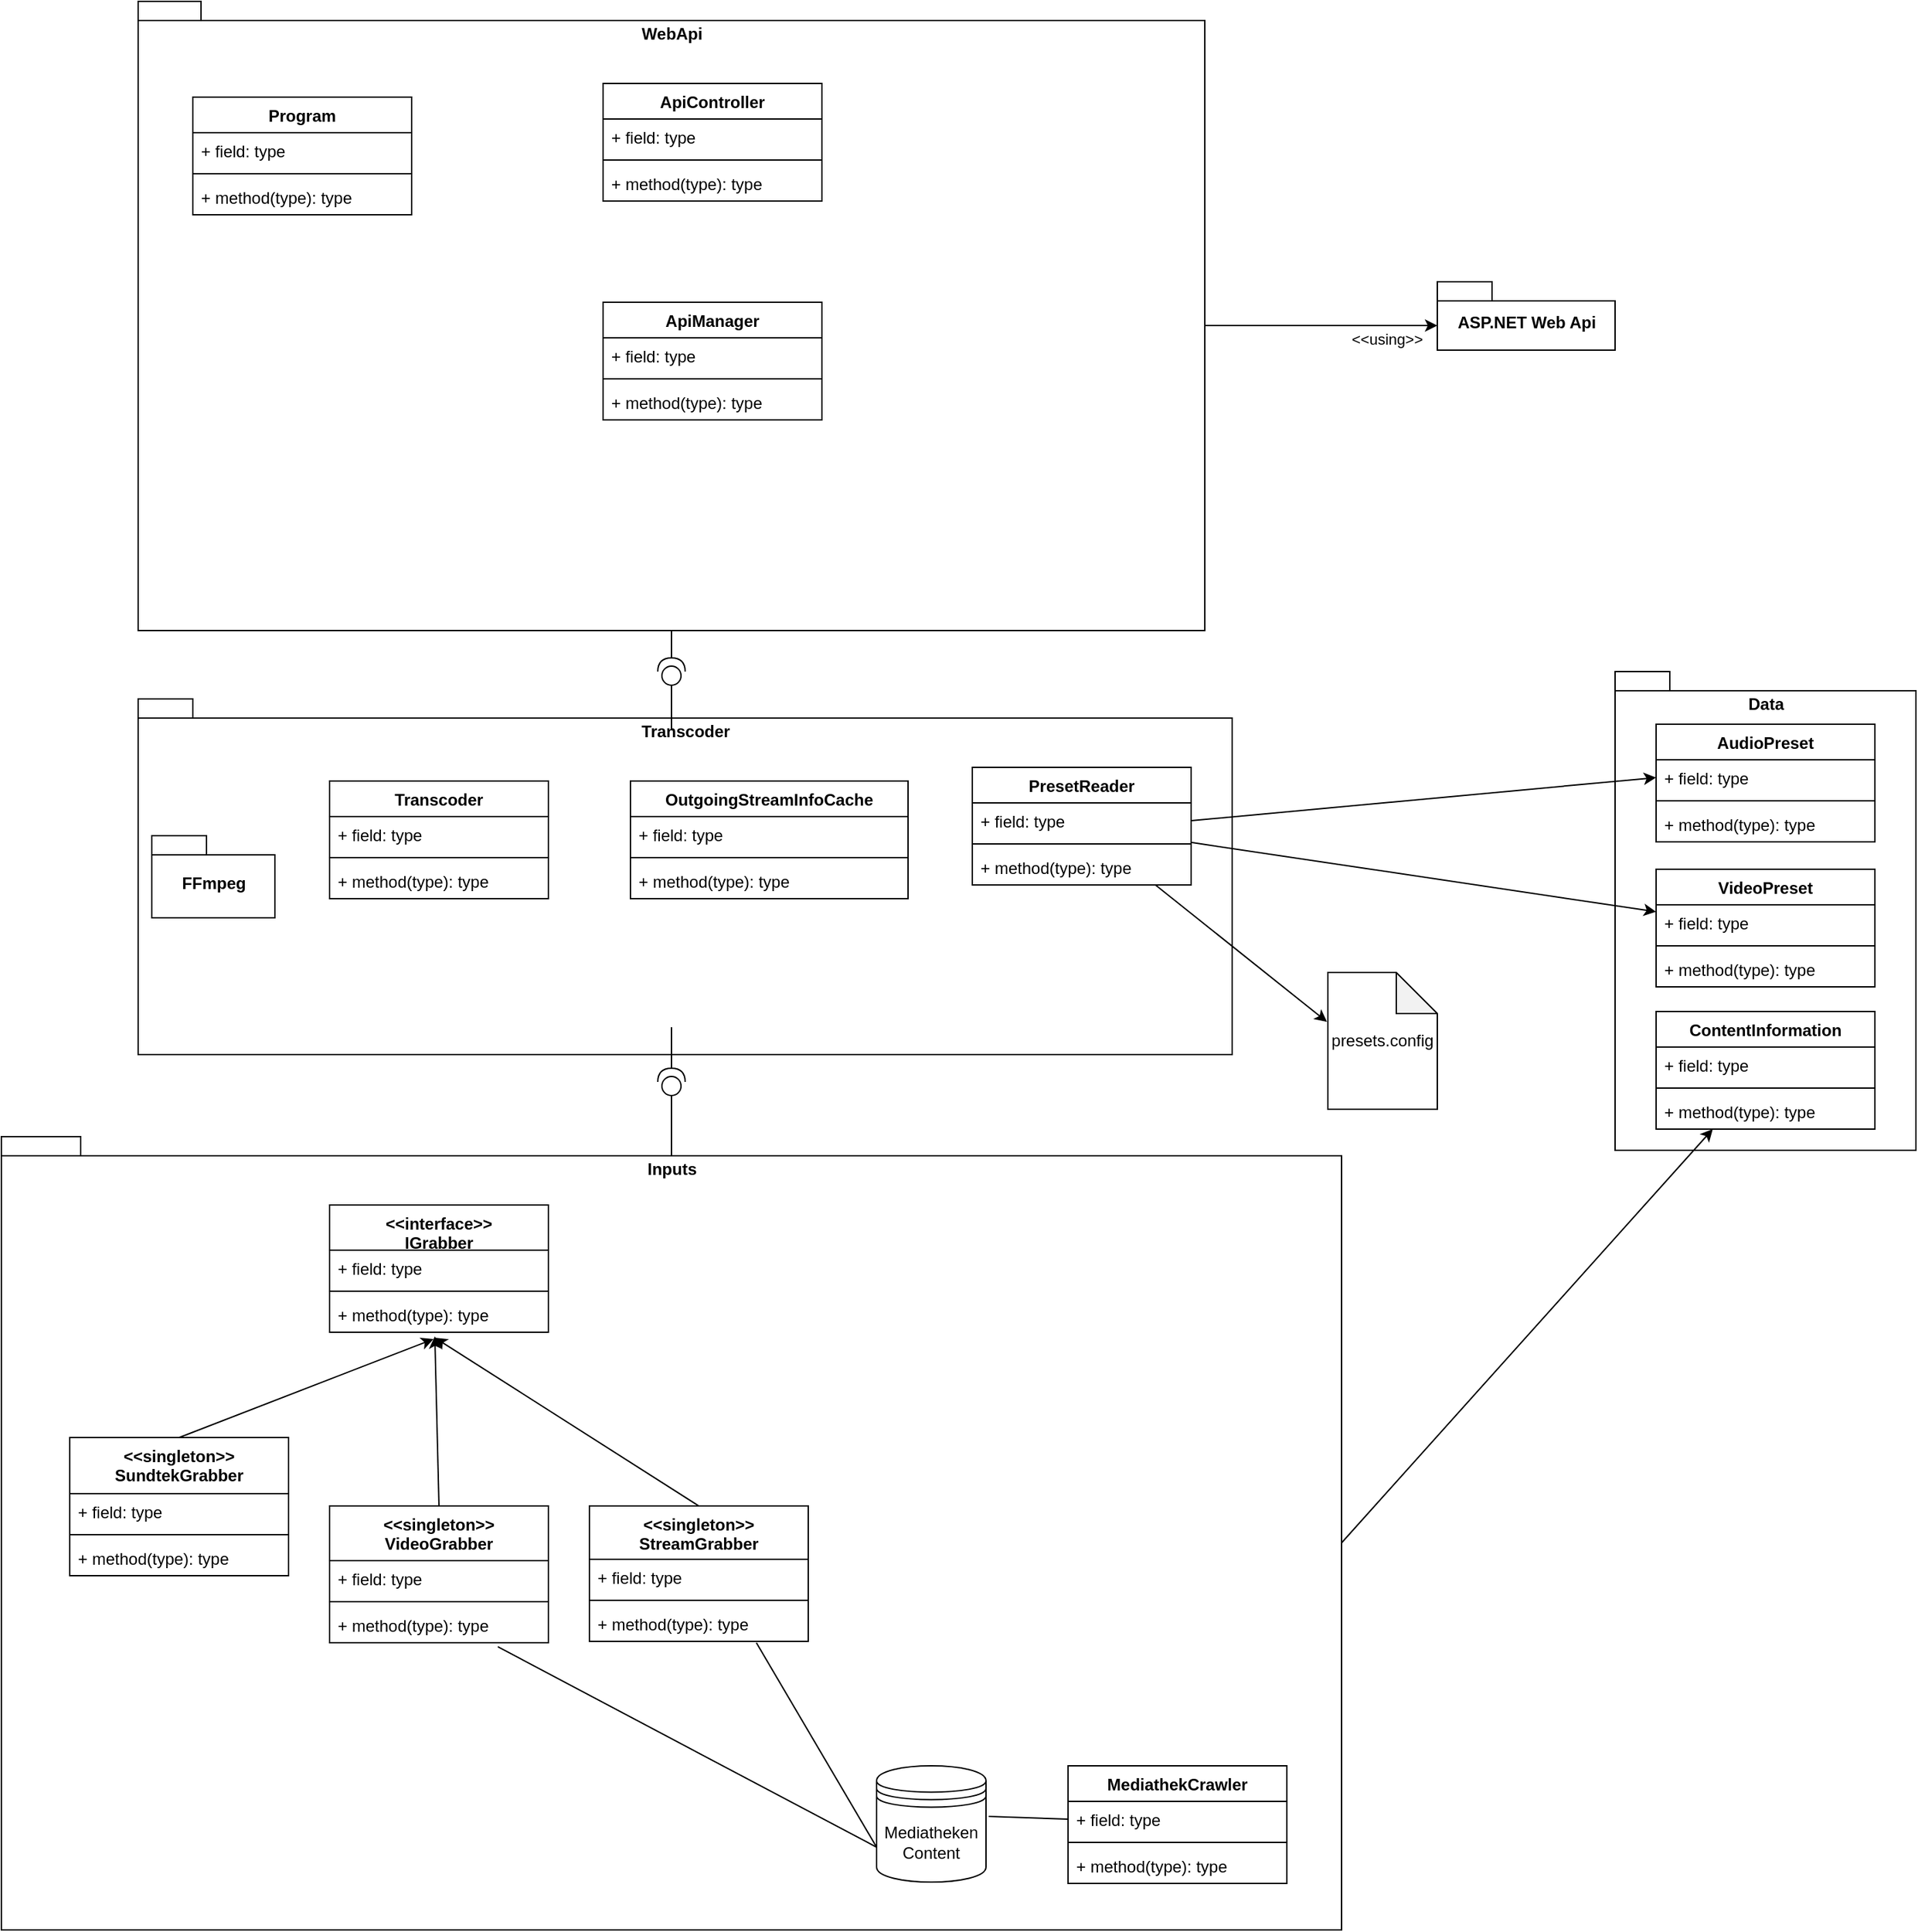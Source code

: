 <mxfile version="13.0.1" type="device"><diagram name="Page-1" id="b5b7bab2-c9e2-2cf4-8b2a-24fd1a2a6d21"><mxGraphModel dx="1673" dy="2111" grid="1" gridSize="10" guides="1" tooltips="1" connect="1" arrows="1" fold="1" page="1" pageScale="1" pageWidth="827" pageHeight="1169" background="#ffffff" math="0" shadow="0"><root><mxCell id="0"/><mxCell id="1" parent="0"/><mxCell id="Hicv4urQQX3qn9e3NL7k-1" value="Inputs" style="shape=folder;fontStyle=1;spacingTop=10;tabWidth=40;tabHeight=14;tabPosition=left;html=1;horizontal=1;verticalAlign=top;" parent="1" vertex="1"><mxGeometry y="-20" width="980" height="580" as="geometry"/></mxCell><mxCell id="Hicv4urQQX3qn9e3NL7k-2" value="WebApi" style="shape=folder;fontStyle=1;spacingTop=10;tabWidth=40;tabHeight=14;tabPosition=left;html=1;verticalAlign=top;" parent="1" vertex="1"><mxGeometry x="100" y="-850" width="780" height="460" as="geometry"/></mxCell><mxCell id="Hicv4urQQX3qn9e3NL7k-4" value="&lt;&lt;singleton&gt;&gt;&#10;SundtekGrabber" style="swimlane;fontStyle=1;align=center;verticalAlign=top;childLayout=stackLayout;horizontal=1;startSize=41;horizontalStack=0;resizeParent=1;resizeParentMax=0;resizeLast=0;collapsible=1;marginBottom=0;" parent="1" vertex="1"><mxGeometry x="50" y="200" width="160" height="101" as="geometry"/></mxCell><mxCell id="Hicv4urQQX3qn9e3NL7k-5" value="+ field: type" style="text;strokeColor=none;fillColor=none;align=left;verticalAlign=top;spacingLeft=4;spacingRight=4;overflow=hidden;rotatable=0;points=[[0,0.5],[1,0.5]];portConstraint=eastwest;" parent="Hicv4urQQX3qn9e3NL7k-4" vertex="1"><mxGeometry y="41" width="160" height="26" as="geometry"/></mxCell><mxCell id="Hicv4urQQX3qn9e3NL7k-6" value="" style="line;strokeWidth=1;fillColor=none;align=left;verticalAlign=middle;spacingTop=-1;spacingLeft=3;spacingRight=3;rotatable=0;labelPosition=right;points=[];portConstraint=eastwest;" parent="Hicv4urQQX3qn9e3NL7k-4" vertex="1"><mxGeometry y="67" width="160" height="8" as="geometry"/></mxCell><mxCell id="Hicv4urQQX3qn9e3NL7k-7" value="+ method(type): type" style="text;strokeColor=none;fillColor=none;align=left;verticalAlign=top;spacingLeft=4;spacingRight=4;overflow=hidden;rotatable=0;points=[[0,0.5],[1,0.5]];portConstraint=eastwest;" parent="Hicv4urQQX3qn9e3NL7k-4" vertex="1"><mxGeometry y="75" width="160" height="26" as="geometry"/></mxCell><mxCell id="Hicv4urQQX3qn9e3NL7k-18" value="Mediatheken Content" style="shape=datastore;whiteSpace=wrap;html=1;" parent="1" vertex="1"><mxGeometry x="640" y="440" width="80" height="85" as="geometry"/></mxCell><mxCell id="Hicv4urQQX3qn9e3NL7k-19" value="" style="endArrow=classic;html=1;exitX=0.5;exitY=0;exitDx=0;exitDy=0;entryX=0.475;entryY=1.192;entryDx=0;entryDy=0;entryPerimeter=0;" parent="1" source="Hicv4urQQX3qn9e3NL7k-4" target="Hicv4urQQX3qn9e3NL7k-33" edge="1"><mxGeometry width="50" height="50" relative="1" as="geometry"><mxPoint x="770" y="610" as="sourcePoint"/><mxPoint x="320" y="150" as="targetPoint"/></mxGeometry></mxCell><mxCell id="Hicv4urQQX3qn9e3NL7k-20" value="" style="endArrow=classic;html=1;entryX=0.481;entryY=1.115;entryDx=0;entryDy=0;exitX=0.5;exitY=0;exitDx=0;exitDy=0;entryPerimeter=0;" parent="1" source="Hicv4urQQX3qn9e3NL7k-12" target="Hicv4urQQX3qn9e3NL7k-33" edge="1"><mxGeometry width="50" height="50" relative="1" as="geometry"><mxPoint x="770" y="610" as="sourcePoint"/><mxPoint x="320" y="150" as="targetPoint"/></mxGeometry></mxCell><mxCell id="Hicv4urQQX3qn9e3NL7k-21" value="" style="endArrow=classic;html=1;entryX=0.481;entryY=1.154;entryDx=0;entryDy=0;exitX=0.5;exitY=0;exitDx=0;exitDy=0;entryPerimeter=0;" parent="1" source="Hicv4urQQX3qn9e3NL7k-8" target="Hicv4urQQX3qn9e3NL7k-33" edge="1"><mxGeometry width="50" height="50" relative="1" as="geometry"><mxPoint x="770" y="610" as="sourcePoint"/><mxPoint x="320" y="150" as="targetPoint"/></mxGeometry></mxCell><mxCell id="Hicv4urQQX3qn9e3NL7k-12" value="&lt;&lt;singleton&gt;&gt;&#10;VideoGrabber" style="swimlane;fontStyle=1;align=center;verticalAlign=top;childLayout=stackLayout;horizontal=1;startSize=40;horizontalStack=0;resizeParent=1;resizeParentMax=0;resizeLast=0;collapsible=1;marginBottom=0;" parent="1" vertex="1"><mxGeometry x="240" y="250" width="160" height="100" as="geometry"/></mxCell><mxCell id="Hicv4urQQX3qn9e3NL7k-13" value="+ field: type" style="text;strokeColor=none;fillColor=none;align=left;verticalAlign=top;spacingLeft=4;spacingRight=4;overflow=hidden;rotatable=0;points=[[0,0.5],[1,0.5]];portConstraint=eastwest;" parent="Hicv4urQQX3qn9e3NL7k-12" vertex="1"><mxGeometry y="40" width="160" height="26" as="geometry"/></mxCell><mxCell id="Hicv4urQQX3qn9e3NL7k-14" value="" style="line;strokeWidth=1;fillColor=none;align=left;verticalAlign=middle;spacingTop=-1;spacingLeft=3;spacingRight=3;rotatable=0;labelPosition=right;points=[];portConstraint=eastwest;" parent="Hicv4urQQX3qn9e3NL7k-12" vertex="1"><mxGeometry y="66" width="160" height="8" as="geometry"/></mxCell><mxCell id="Hicv4urQQX3qn9e3NL7k-15" value="+ method(type): type" style="text;strokeColor=none;fillColor=none;align=left;verticalAlign=top;spacingLeft=4;spacingRight=4;overflow=hidden;rotatable=0;points=[[0,0.5],[1,0.5]];portConstraint=eastwest;" parent="Hicv4urQQX3qn9e3NL7k-12" vertex="1"><mxGeometry y="74" width="160" height="26" as="geometry"/></mxCell><mxCell id="Hicv4urQQX3qn9e3NL7k-8" value="&lt;&lt;singleton&gt;&gt;&#10;StreamGrabber" style="swimlane;fontStyle=1;align=center;verticalAlign=top;childLayout=stackLayout;horizontal=1;startSize=39;horizontalStack=0;resizeParent=1;resizeParentMax=0;resizeLast=0;collapsible=1;marginBottom=0;" parent="1" vertex="1"><mxGeometry x="430" y="250" width="160" height="99" as="geometry"/></mxCell><mxCell id="Hicv4urQQX3qn9e3NL7k-9" value="+ field: type" style="text;strokeColor=none;fillColor=none;align=left;verticalAlign=top;spacingLeft=4;spacingRight=4;overflow=hidden;rotatable=0;points=[[0,0.5],[1,0.5]];portConstraint=eastwest;" parent="Hicv4urQQX3qn9e3NL7k-8" vertex="1"><mxGeometry y="39" width="160" height="26" as="geometry"/></mxCell><mxCell id="Hicv4urQQX3qn9e3NL7k-10" value="" style="line;strokeWidth=1;fillColor=none;align=left;verticalAlign=middle;spacingTop=-1;spacingLeft=3;spacingRight=3;rotatable=0;labelPosition=right;points=[];portConstraint=eastwest;" parent="Hicv4urQQX3qn9e3NL7k-8" vertex="1"><mxGeometry y="65" width="160" height="8" as="geometry"/></mxCell><mxCell id="Hicv4urQQX3qn9e3NL7k-11" value="+ method(type): type" style="text;strokeColor=none;fillColor=none;align=left;verticalAlign=top;spacingLeft=4;spacingRight=4;overflow=hidden;rotatable=0;points=[[0,0.5],[1,0.5]];portConstraint=eastwest;" parent="Hicv4urQQX3qn9e3NL7k-8" vertex="1"><mxGeometry y="73" width="160" height="26" as="geometry"/></mxCell><mxCell id="Hicv4urQQX3qn9e3NL7k-23" value="" style="endArrow=none;html=1;entryX=0;entryY=0.7;entryDx=0;entryDy=0;exitX=0.769;exitY=1.115;exitDx=0;exitDy=0;exitPerimeter=0;" parent="1" source="Hicv4urQQX3qn9e3NL7k-15" target="Hicv4urQQX3qn9e3NL7k-18" edge="1"><mxGeometry width="50" height="50" relative="1" as="geometry"><mxPoint x="770" y="610" as="sourcePoint"/><mxPoint x="820" y="560" as="targetPoint"/></mxGeometry></mxCell><mxCell id="Hicv4urQQX3qn9e3NL7k-24" value="" style="endArrow=none;html=1;entryX=0;entryY=0.7;entryDx=0;entryDy=0;exitX=0.763;exitY=1.038;exitDx=0;exitDy=0;exitPerimeter=0;" parent="1" source="Hicv4urQQX3qn9e3NL7k-11" target="Hicv4urQQX3qn9e3NL7k-18" edge="1"><mxGeometry width="50" height="50" relative="1" as="geometry"><mxPoint x="770" y="610" as="sourcePoint"/><mxPoint x="820" y="560" as="targetPoint"/></mxGeometry></mxCell><mxCell id="Hicv4urQQX3qn9e3NL7k-29" value="" style="endArrow=none;html=1;entryX=0;entryY=0.5;entryDx=0;entryDy=0;exitX=1.025;exitY=0.435;exitDx=0;exitDy=0;exitPerimeter=0;" parent="1" source="Hicv4urQQX3qn9e3NL7k-18" target="Hicv4urQQX3qn9e3NL7k-26" edge="1"><mxGeometry width="50" height="50" relative="1" as="geometry"><mxPoint x="770" y="610" as="sourcePoint"/><mxPoint x="820" y="560" as="targetPoint"/></mxGeometry></mxCell><mxCell id="Hicv4urQQX3qn9e3NL7k-30" value="&lt;&lt;interface&gt;&gt;&#10;IGrabber" style="swimlane;fontStyle=1;align=center;verticalAlign=top;childLayout=stackLayout;horizontal=1;startSize=33;horizontalStack=0;resizeParent=1;resizeParentMax=0;resizeLast=0;collapsible=1;marginBottom=0;" parent="1" vertex="1"><mxGeometry x="240" y="30" width="160" height="93" as="geometry"/></mxCell><mxCell id="Hicv4urQQX3qn9e3NL7k-31" value="+ field: type" style="text;strokeColor=none;fillColor=none;align=left;verticalAlign=top;spacingLeft=4;spacingRight=4;overflow=hidden;rotatable=0;points=[[0,0.5],[1,0.5]];portConstraint=eastwest;" parent="Hicv4urQQX3qn9e3NL7k-30" vertex="1"><mxGeometry y="33" width="160" height="26" as="geometry"/></mxCell><mxCell id="Hicv4urQQX3qn9e3NL7k-32" value="" style="line;strokeWidth=1;fillColor=none;align=left;verticalAlign=middle;spacingTop=-1;spacingLeft=3;spacingRight=3;rotatable=0;labelPosition=right;points=[];portConstraint=eastwest;" parent="Hicv4urQQX3qn9e3NL7k-30" vertex="1"><mxGeometry y="59" width="160" height="8" as="geometry"/></mxCell><mxCell id="Hicv4urQQX3qn9e3NL7k-33" value="+ method(type): type" style="text;strokeColor=none;fillColor=none;align=left;verticalAlign=top;spacingLeft=4;spacingRight=4;overflow=hidden;rotatable=0;points=[[0,0.5],[1,0.5]];portConstraint=eastwest;" parent="Hicv4urQQX3qn9e3NL7k-30" vertex="1"><mxGeometry y="67" width="160" height="26" as="geometry"/></mxCell><mxCell id="Hicv4urQQX3qn9e3NL7k-25" value="MediathekCrawler" style="swimlane;fontStyle=1;align=center;verticalAlign=top;childLayout=stackLayout;horizontal=1;startSize=26;horizontalStack=0;resizeParent=1;resizeParentMax=0;resizeLast=0;collapsible=1;marginBottom=0;" parent="1" vertex="1"><mxGeometry x="780" y="440" width="160" height="86" as="geometry"/></mxCell><mxCell id="Hicv4urQQX3qn9e3NL7k-26" value="+ field: type" style="text;strokeColor=none;fillColor=none;align=left;verticalAlign=top;spacingLeft=4;spacingRight=4;overflow=hidden;rotatable=0;points=[[0,0.5],[1,0.5]];portConstraint=eastwest;" parent="Hicv4urQQX3qn9e3NL7k-25" vertex="1"><mxGeometry y="26" width="160" height="26" as="geometry"/></mxCell><mxCell id="Hicv4urQQX3qn9e3NL7k-27" value="" style="line;strokeWidth=1;fillColor=none;align=left;verticalAlign=middle;spacingTop=-1;spacingLeft=3;spacingRight=3;rotatable=0;labelPosition=right;points=[];portConstraint=eastwest;" parent="Hicv4urQQX3qn9e3NL7k-25" vertex="1"><mxGeometry y="52" width="160" height="8" as="geometry"/></mxCell><mxCell id="Hicv4urQQX3qn9e3NL7k-28" value="+ method(type): type" style="text;strokeColor=none;fillColor=none;align=left;verticalAlign=top;spacingLeft=4;spacingRight=4;overflow=hidden;rotatable=0;points=[[0,0.5],[1,0.5]];portConstraint=eastwest;" parent="Hicv4urQQX3qn9e3NL7k-25" vertex="1"><mxGeometry y="60" width="160" height="26" as="geometry"/></mxCell><mxCell id="Hicv4urQQX3qn9e3NL7k-35" value="ASP.NET Web Api" style="shape=folder;fontStyle=1;spacingTop=10;tabWidth=40;tabHeight=14;tabPosition=left;html=1;" parent="1" vertex="1"><mxGeometry x="1050" y="-645" width="130" height="50" as="geometry"/></mxCell><mxCell id="Hicv4urQQX3qn9e3NL7k-36" value="" style="endArrow=classic;html=1;entryX=0;entryY=0;entryDx=0;entryDy=32;entryPerimeter=0;exitX=0;exitY=0;exitDx=780;exitDy=237;exitPerimeter=0;" parent="1" source="Hicv4urQQX3qn9e3NL7k-2" target="Hicv4urQQX3qn9e3NL7k-35" edge="1"><mxGeometry width="50" height="50" relative="1" as="geometry"><mxPoint x="560" y="-390" as="sourcePoint"/><mxPoint x="610" y="-440" as="targetPoint"/></mxGeometry></mxCell><mxCell id="Hicv4urQQX3qn9e3NL7k-37" value="&amp;lt;&amp;lt;using&amp;gt;&amp;gt;" style="edgeLabel;html=1;align=center;verticalAlign=middle;resizable=0;points=[];" parent="Hicv4urQQX3qn9e3NL7k-36" vertex="1" connectable="0"><mxGeometry x="0.253" y="-4" relative="1" as="geometry"><mxPoint x="26" y="6" as="offset"/></mxGeometry></mxCell><mxCell id="Hicv4urQQX3qn9e3NL7k-42" value="Transcoder" style="shape=folder;fontStyle=1;spacingTop=10;tabWidth=40;tabHeight=14;tabPosition=left;html=1;verticalAlign=top;" parent="1" vertex="1"><mxGeometry x="100" y="-340" width="800" height="260" as="geometry"/></mxCell><mxCell id="Hicv4urQQX3qn9e3NL7k-45" value="FFmpeg" style="shape=folder;fontStyle=1;spacingTop=10;tabWidth=40;tabHeight=14;tabPosition=left;html=1;" parent="1" vertex="1"><mxGeometry x="110" y="-240" width="90" height="60" as="geometry"/></mxCell><mxCell id="Hicv4urQQX3qn9e3NL7k-63" value="" style="shape=providedRequiredInterface;html=1;verticalLabelPosition=bottom;rotation=-90;" parent="1" vertex="1"><mxGeometry x="480" y="-70" width="20" height="20" as="geometry"/></mxCell><mxCell id="Hicv4urQQX3qn9e3NL7k-64" value="" style="shape=providedRequiredInterface;html=1;verticalLabelPosition=bottom;rotation=-90;" parent="1" vertex="1"><mxGeometry x="480" y="-370" width="20" height="20" as="geometry"/></mxCell><mxCell id="Hicv4urQQX3qn9e3NL7k-65" value="" style="endArrow=none;html=1;exitX=0;exitY=0.5;exitDx=0;exitDy=0;exitPerimeter=0;entryX=0.5;entryY=0.024;entryDx=0;entryDy=0;entryPerimeter=0;" parent="1" source="Hicv4urQQX3qn9e3NL7k-63" target="Hicv4urQQX3qn9e3NL7k-1" edge="1"><mxGeometry width="50" height="50" relative="1" as="geometry"><mxPoint x="720" y="-190" as="sourcePoint"/><mxPoint x="490" y="-10" as="targetPoint"/></mxGeometry></mxCell><mxCell id="Hicv4urQQX3qn9e3NL7k-66" value="" style="endArrow=none;html=1;entryX=1;entryY=0.5;entryDx=0;entryDy=0;entryPerimeter=0;" parent="1" target="Hicv4urQQX3qn9e3NL7k-63" edge="1"><mxGeometry width="50" height="50" relative="1" as="geometry"><mxPoint x="490" y="-100" as="sourcePoint"/><mxPoint x="770" y="-240" as="targetPoint"/></mxGeometry></mxCell><mxCell id="Hicv4urQQX3qn9e3NL7k-67" value="" style="endArrow=none;html=1;exitX=1;exitY=0.5;exitDx=0;exitDy=0;exitPerimeter=0;entryX=0.5;entryY=1;entryDx=0;entryDy=0;entryPerimeter=0;" parent="1" source="Hicv4urQQX3qn9e3NL7k-64" target="Hicv4urQQX3qn9e3NL7k-2" edge="1"><mxGeometry width="50" height="50" relative="1" as="geometry"><mxPoint x="700" y="-10" as="sourcePoint"/><mxPoint x="750" y="-60" as="targetPoint"/></mxGeometry></mxCell><mxCell id="Hicv4urQQX3qn9e3NL7k-68" value="" style="endArrow=none;html=1;entryX=0;entryY=0.5;entryDx=0;entryDy=0;entryPerimeter=0;" parent="1" target="Hicv4urQQX3qn9e3NL7k-64" edge="1"><mxGeometry width="50" height="50" relative="1" as="geometry"><mxPoint x="490" y="-317" as="sourcePoint"/><mxPoint x="750" y="-60" as="targetPoint"/></mxGeometry></mxCell><mxCell id="Hicv4urQQX3qn9e3NL7k-38" value="ApiController" style="swimlane;fontStyle=1;align=center;verticalAlign=top;childLayout=stackLayout;horizontal=1;startSize=26;horizontalStack=0;resizeParent=1;resizeParentMax=0;resizeLast=0;collapsible=1;marginBottom=0;" parent="1" vertex="1"><mxGeometry x="440" y="-790" width="160" height="86" as="geometry"/></mxCell><mxCell id="Hicv4urQQX3qn9e3NL7k-39" value="+ field: type" style="text;strokeColor=none;fillColor=none;align=left;verticalAlign=top;spacingLeft=4;spacingRight=4;overflow=hidden;rotatable=0;points=[[0,0.5],[1,0.5]];portConstraint=eastwest;" parent="Hicv4urQQX3qn9e3NL7k-38" vertex="1"><mxGeometry y="26" width="160" height="26" as="geometry"/></mxCell><mxCell id="Hicv4urQQX3qn9e3NL7k-40" value="" style="line;strokeWidth=1;fillColor=none;align=left;verticalAlign=middle;spacingTop=-1;spacingLeft=3;spacingRight=3;rotatable=0;labelPosition=right;points=[];portConstraint=eastwest;" parent="Hicv4urQQX3qn9e3NL7k-38" vertex="1"><mxGeometry y="52" width="160" height="8" as="geometry"/></mxCell><mxCell id="Hicv4urQQX3qn9e3NL7k-41" value="+ method(type): type" style="text;strokeColor=none;fillColor=none;align=left;verticalAlign=top;spacingLeft=4;spacingRight=4;overflow=hidden;rotatable=0;points=[[0,0.5],[1,0.5]];portConstraint=eastwest;" parent="Hicv4urQQX3qn9e3NL7k-38" vertex="1"><mxGeometry y="60" width="160" height="26" as="geometry"/></mxCell><mxCell id="jn7UwbHRHGk1uHxZpsAY-1" value="ApiManager" style="swimlane;fontStyle=1;align=center;verticalAlign=top;childLayout=stackLayout;horizontal=1;startSize=26;horizontalStack=0;resizeParent=1;resizeParentMax=0;resizeLast=0;collapsible=1;marginBottom=0;" vertex="1" parent="1"><mxGeometry x="440" y="-630" width="160" height="86" as="geometry"/></mxCell><mxCell id="jn7UwbHRHGk1uHxZpsAY-2" value="+ field: type" style="text;strokeColor=none;fillColor=none;align=left;verticalAlign=top;spacingLeft=4;spacingRight=4;overflow=hidden;rotatable=0;points=[[0,0.5],[1,0.5]];portConstraint=eastwest;" vertex="1" parent="jn7UwbHRHGk1uHxZpsAY-1"><mxGeometry y="26" width="160" height="26" as="geometry"/></mxCell><mxCell id="jn7UwbHRHGk1uHxZpsAY-3" value="" style="line;strokeWidth=1;fillColor=none;align=left;verticalAlign=middle;spacingTop=-1;spacingLeft=3;spacingRight=3;rotatable=0;labelPosition=right;points=[];portConstraint=eastwest;" vertex="1" parent="jn7UwbHRHGk1uHxZpsAY-1"><mxGeometry y="52" width="160" height="8" as="geometry"/></mxCell><mxCell id="jn7UwbHRHGk1uHxZpsAY-4" value="+ method(type): type" style="text;strokeColor=none;fillColor=none;align=left;verticalAlign=top;spacingLeft=4;spacingRight=4;overflow=hidden;rotatable=0;points=[[0,0.5],[1,0.5]];portConstraint=eastwest;" vertex="1" parent="jn7UwbHRHGk1uHxZpsAY-1"><mxGeometry y="60" width="160" height="26" as="geometry"/></mxCell><mxCell id="jn7UwbHRHGk1uHxZpsAY-25" value="Data" style="shape=folder;fontStyle=1;spacingTop=10;tabWidth=40;tabHeight=14;tabPosition=left;html=1;verticalAlign=top;" vertex="1" parent="1"><mxGeometry x="1180" y="-360" width="220" height="350" as="geometry"/></mxCell><mxCell id="jn7UwbHRHGk1uHxZpsAY-13" value="VideoPreset" style="swimlane;fontStyle=1;align=center;verticalAlign=top;childLayout=stackLayout;horizontal=1;startSize=26;horizontalStack=0;resizeParent=1;resizeParentMax=0;resizeLast=0;collapsible=1;marginBottom=0;" vertex="1" parent="1"><mxGeometry x="1210" y="-215.5" width="160" height="86" as="geometry"/></mxCell><mxCell id="jn7UwbHRHGk1uHxZpsAY-14" value="+ field: type" style="text;strokeColor=none;fillColor=none;align=left;verticalAlign=top;spacingLeft=4;spacingRight=4;overflow=hidden;rotatable=0;points=[[0,0.5],[1,0.5]];portConstraint=eastwest;" vertex="1" parent="jn7UwbHRHGk1uHxZpsAY-13"><mxGeometry y="26" width="160" height="26" as="geometry"/></mxCell><mxCell id="jn7UwbHRHGk1uHxZpsAY-15" value="" style="line;strokeWidth=1;fillColor=none;align=left;verticalAlign=middle;spacingTop=-1;spacingLeft=3;spacingRight=3;rotatable=0;labelPosition=right;points=[];portConstraint=eastwest;" vertex="1" parent="jn7UwbHRHGk1uHxZpsAY-13"><mxGeometry y="52" width="160" height="8" as="geometry"/></mxCell><mxCell id="jn7UwbHRHGk1uHxZpsAY-16" value="+ method(type): type" style="text;strokeColor=none;fillColor=none;align=left;verticalAlign=top;spacingLeft=4;spacingRight=4;overflow=hidden;rotatable=0;points=[[0,0.5],[1,0.5]];portConstraint=eastwest;" vertex="1" parent="jn7UwbHRHGk1uHxZpsAY-13"><mxGeometry y="60" width="160" height="26" as="geometry"/></mxCell><mxCell id="jn7UwbHRHGk1uHxZpsAY-21" value="ContentInformation" style="swimlane;fontStyle=1;align=center;verticalAlign=top;childLayout=stackLayout;horizontal=1;startSize=26;horizontalStack=0;resizeParent=1;resizeParentMax=0;resizeLast=0;collapsible=1;marginBottom=0;" vertex="1" parent="1"><mxGeometry x="1210" y="-111.5" width="160" height="86" as="geometry"/></mxCell><mxCell id="jn7UwbHRHGk1uHxZpsAY-22" value="+ field: type" style="text;strokeColor=none;fillColor=none;align=left;verticalAlign=top;spacingLeft=4;spacingRight=4;overflow=hidden;rotatable=0;points=[[0,0.5],[1,0.5]];portConstraint=eastwest;" vertex="1" parent="jn7UwbHRHGk1uHxZpsAY-21"><mxGeometry y="26" width="160" height="26" as="geometry"/></mxCell><mxCell id="jn7UwbHRHGk1uHxZpsAY-23" value="" style="line;strokeWidth=1;fillColor=none;align=left;verticalAlign=middle;spacingTop=-1;spacingLeft=3;spacingRight=3;rotatable=0;labelPosition=right;points=[];portConstraint=eastwest;" vertex="1" parent="jn7UwbHRHGk1uHxZpsAY-21"><mxGeometry y="52" width="160" height="8" as="geometry"/></mxCell><mxCell id="jn7UwbHRHGk1uHxZpsAY-24" value="+ method(type): type" style="text;strokeColor=none;fillColor=none;align=left;verticalAlign=top;spacingLeft=4;spacingRight=4;overflow=hidden;rotatable=0;points=[[0,0.5],[1,0.5]];portConstraint=eastwest;" vertex="1" parent="jn7UwbHRHGk1uHxZpsAY-21"><mxGeometry y="60" width="160" height="26" as="geometry"/></mxCell><mxCell id="jn7UwbHRHGk1uHxZpsAY-5" value="AudioPreset" style="swimlane;fontStyle=1;align=center;verticalAlign=top;childLayout=stackLayout;horizontal=1;startSize=26;horizontalStack=0;resizeParent=1;resizeParentMax=0;resizeLast=0;collapsible=1;marginBottom=0;" vertex="1" parent="1"><mxGeometry x="1210" y="-321.5" width="160" height="86" as="geometry"/></mxCell><mxCell id="jn7UwbHRHGk1uHxZpsAY-6" value="+ field: type" style="text;strokeColor=none;fillColor=none;align=left;verticalAlign=top;spacingLeft=4;spacingRight=4;overflow=hidden;rotatable=0;points=[[0,0.5],[1,0.5]];portConstraint=eastwest;" vertex="1" parent="jn7UwbHRHGk1uHxZpsAY-5"><mxGeometry y="26" width="160" height="26" as="geometry"/></mxCell><mxCell id="jn7UwbHRHGk1uHxZpsAY-7" value="" style="line;strokeWidth=1;fillColor=none;align=left;verticalAlign=middle;spacingTop=-1;spacingLeft=3;spacingRight=3;rotatable=0;labelPosition=right;points=[];portConstraint=eastwest;" vertex="1" parent="jn7UwbHRHGk1uHxZpsAY-5"><mxGeometry y="52" width="160" height="8" as="geometry"/></mxCell><mxCell id="jn7UwbHRHGk1uHxZpsAY-8" value="+ method(type): type" style="text;strokeColor=none;fillColor=none;align=left;verticalAlign=top;spacingLeft=4;spacingRight=4;overflow=hidden;rotatable=0;points=[[0,0.5],[1,0.5]];portConstraint=eastwest;" vertex="1" parent="jn7UwbHRHGk1uHxZpsAY-5"><mxGeometry y="60" width="160" height="26" as="geometry"/></mxCell><mxCell id="jn7UwbHRHGk1uHxZpsAY-9" value="PresetReader" style="swimlane;fontStyle=1;align=center;verticalAlign=top;childLayout=stackLayout;horizontal=1;startSize=26;horizontalStack=0;resizeParent=1;resizeParentMax=0;resizeLast=0;collapsible=1;marginBottom=0;" vertex="1" parent="1"><mxGeometry x="710" y="-290" width="160" height="86" as="geometry"/></mxCell><mxCell id="jn7UwbHRHGk1uHxZpsAY-10" value="+ field: type" style="text;strokeColor=none;fillColor=none;align=left;verticalAlign=top;spacingLeft=4;spacingRight=4;overflow=hidden;rotatable=0;points=[[0,0.5],[1,0.5]];portConstraint=eastwest;" vertex="1" parent="jn7UwbHRHGk1uHxZpsAY-9"><mxGeometry y="26" width="160" height="26" as="geometry"/></mxCell><mxCell id="jn7UwbHRHGk1uHxZpsAY-11" value="" style="line;strokeWidth=1;fillColor=none;align=left;verticalAlign=middle;spacingTop=-1;spacingLeft=3;spacingRight=3;rotatable=0;labelPosition=right;points=[];portConstraint=eastwest;" vertex="1" parent="jn7UwbHRHGk1uHxZpsAY-9"><mxGeometry y="52" width="160" height="8" as="geometry"/></mxCell><mxCell id="jn7UwbHRHGk1uHxZpsAY-12" value="+ method(type): type" style="text;strokeColor=none;fillColor=none;align=left;verticalAlign=top;spacingLeft=4;spacingRight=4;overflow=hidden;rotatable=0;points=[[0,0.5],[1,0.5]];portConstraint=eastwest;" vertex="1" parent="jn7UwbHRHGk1uHxZpsAY-9"><mxGeometry y="60" width="160" height="26" as="geometry"/></mxCell><mxCell id="jn7UwbHRHGk1uHxZpsAY-26" value="" style="endArrow=classic;html=1;exitX=1;exitY=0.5;exitDx=0;exitDy=0;entryX=0;entryY=0.5;entryDx=0;entryDy=0;" edge="1" parent="1" source="jn7UwbHRHGk1uHxZpsAY-10" target="jn7UwbHRHGk1uHxZpsAY-6"><mxGeometry width="50" height="50" relative="1" as="geometry"><mxPoint x="960" y="-90" as="sourcePoint"/><mxPoint x="1010" y="-140" as="targetPoint"/></mxGeometry></mxCell><mxCell id="jn7UwbHRHGk1uHxZpsAY-27" value="" style="endArrow=classic;html=1;" edge="1" parent="1" source="jn7UwbHRHGk1uHxZpsAY-9" target="jn7UwbHRHGk1uHxZpsAY-13"><mxGeometry width="50" height="50" relative="1" as="geometry"><mxPoint x="700" y="-190" as="sourcePoint"/><mxPoint x="750" y="-240" as="targetPoint"/></mxGeometry></mxCell><mxCell id="jn7UwbHRHGk1uHxZpsAY-28" value="presets.config" style="shape=note;whiteSpace=wrap;html=1;backgroundOutline=1;darkOpacity=0.05;" vertex="1" parent="1"><mxGeometry x="970" y="-140" width="80" height="100" as="geometry"/></mxCell><mxCell id="jn7UwbHRHGk1uHxZpsAY-29" value="" style="endArrow=classic;html=1;entryX=-0.008;entryY=0.361;entryDx=0;entryDy=0;entryPerimeter=0;" edge="1" parent="1" source="jn7UwbHRHGk1uHxZpsAY-9" target="jn7UwbHRHGk1uHxZpsAY-28"><mxGeometry width="50" height="50" relative="1" as="geometry"><mxPoint x="700" y="-190" as="sourcePoint"/><mxPoint x="750" y="-240" as="targetPoint"/></mxGeometry></mxCell><mxCell id="jn7UwbHRHGk1uHxZpsAY-30" value="" style="endArrow=classic;html=1;exitX=0;exitY=0;exitDx=980;exitDy=297;exitPerimeter=0;" edge="1" parent="1" source="Hicv4urQQX3qn9e3NL7k-1" target="jn7UwbHRHGk1uHxZpsAY-21"><mxGeometry width="50" height="50" relative="1" as="geometry"><mxPoint x="700" y="190" as="sourcePoint"/><mxPoint x="750" y="140" as="targetPoint"/></mxGeometry></mxCell><mxCell id="Hicv4urQQX3qn9e3NL7k-46" value="OutgoingStreamInfoCache" style="swimlane;fontStyle=1;align=center;verticalAlign=top;childLayout=stackLayout;horizontal=1;startSize=26;horizontalStack=0;resizeParent=1;resizeParentMax=0;resizeLast=0;collapsible=1;marginBottom=0;" parent="1" vertex="1"><mxGeometry x="460" y="-280" width="203" height="86" as="geometry"/></mxCell><mxCell id="Hicv4urQQX3qn9e3NL7k-47" value="+ field: type" style="text;strokeColor=none;fillColor=none;align=left;verticalAlign=top;spacingLeft=4;spacingRight=4;overflow=hidden;rotatable=0;points=[[0,0.5],[1,0.5]];portConstraint=eastwest;" parent="Hicv4urQQX3qn9e3NL7k-46" vertex="1"><mxGeometry y="26" width="203" height="26" as="geometry"/></mxCell><mxCell id="Hicv4urQQX3qn9e3NL7k-48" value="" style="line;strokeWidth=1;fillColor=none;align=left;verticalAlign=middle;spacingTop=-1;spacingLeft=3;spacingRight=3;rotatable=0;labelPosition=right;points=[];portConstraint=eastwest;" parent="Hicv4urQQX3qn9e3NL7k-46" vertex="1"><mxGeometry y="52" width="203" height="8" as="geometry"/></mxCell><mxCell id="Hicv4urQQX3qn9e3NL7k-49" value="+ method(type): type" style="text;strokeColor=none;fillColor=none;align=left;verticalAlign=top;spacingLeft=4;spacingRight=4;overflow=hidden;rotatable=0;points=[[0,0.5],[1,0.5]];portConstraint=eastwest;" parent="Hicv4urQQX3qn9e3NL7k-46" vertex="1"><mxGeometry y="60" width="203" height="26" as="geometry"/></mxCell><mxCell id="jn7UwbHRHGk1uHxZpsAY-31" value="Transcoder" style="swimlane;fontStyle=1;align=center;verticalAlign=top;childLayout=stackLayout;horizontal=1;startSize=26;horizontalStack=0;resizeParent=1;resizeParentMax=0;resizeLast=0;collapsible=1;marginBottom=0;" vertex="1" parent="1"><mxGeometry x="240" y="-280" width="160" height="86" as="geometry"/></mxCell><mxCell id="jn7UwbHRHGk1uHxZpsAY-32" value="+ field: type" style="text;strokeColor=none;fillColor=none;align=left;verticalAlign=top;spacingLeft=4;spacingRight=4;overflow=hidden;rotatable=0;points=[[0,0.5],[1,0.5]];portConstraint=eastwest;" vertex="1" parent="jn7UwbHRHGk1uHxZpsAY-31"><mxGeometry y="26" width="160" height="26" as="geometry"/></mxCell><mxCell id="jn7UwbHRHGk1uHxZpsAY-33" value="" style="line;strokeWidth=1;fillColor=none;align=left;verticalAlign=middle;spacingTop=-1;spacingLeft=3;spacingRight=3;rotatable=0;labelPosition=right;points=[];portConstraint=eastwest;" vertex="1" parent="jn7UwbHRHGk1uHxZpsAY-31"><mxGeometry y="52" width="160" height="8" as="geometry"/></mxCell><mxCell id="jn7UwbHRHGk1uHxZpsAY-34" value="+ method(type): type" style="text;strokeColor=none;fillColor=none;align=left;verticalAlign=top;spacingLeft=4;spacingRight=4;overflow=hidden;rotatable=0;points=[[0,0.5],[1,0.5]];portConstraint=eastwest;" vertex="1" parent="jn7UwbHRHGk1uHxZpsAY-31"><mxGeometry y="60" width="160" height="26" as="geometry"/></mxCell><mxCell id="jn7UwbHRHGk1uHxZpsAY-35" value="Program" style="swimlane;fontStyle=1;align=center;verticalAlign=top;childLayout=stackLayout;horizontal=1;startSize=26;horizontalStack=0;resizeParent=1;resizeParentMax=0;resizeLast=0;collapsible=1;marginBottom=0;" vertex="1" parent="1"><mxGeometry x="140" y="-780" width="160" height="86" as="geometry"/></mxCell><mxCell id="jn7UwbHRHGk1uHxZpsAY-36" value="+ field: type" style="text;strokeColor=none;fillColor=none;align=left;verticalAlign=top;spacingLeft=4;spacingRight=4;overflow=hidden;rotatable=0;points=[[0,0.5],[1,0.5]];portConstraint=eastwest;" vertex="1" parent="jn7UwbHRHGk1uHxZpsAY-35"><mxGeometry y="26" width="160" height="26" as="geometry"/></mxCell><mxCell id="jn7UwbHRHGk1uHxZpsAY-37" value="" style="line;strokeWidth=1;fillColor=none;align=left;verticalAlign=middle;spacingTop=-1;spacingLeft=3;spacingRight=3;rotatable=0;labelPosition=right;points=[];portConstraint=eastwest;" vertex="1" parent="jn7UwbHRHGk1uHxZpsAY-35"><mxGeometry y="52" width="160" height="8" as="geometry"/></mxCell><mxCell id="jn7UwbHRHGk1uHxZpsAY-38" value="+ method(type): type" style="text;strokeColor=none;fillColor=none;align=left;verticalAlign=top;spacingLeft=4;spacingRight=4;overflow=hidden;rotatable=0;points=[[0,0.5],[1,0.5]];portConstraint=eastwest;" vertex="1" parent="jn7UwbHRHGk1uHxZpsAY-35"><mxGeometry y="60" width="160" height="26" as="geometry"/></mxCell></root></mxGraphModel></diagram></mxfile>